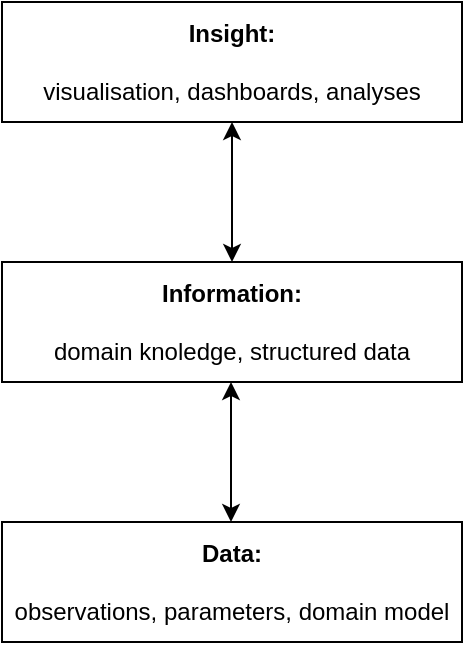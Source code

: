 <mxfile>
    <diagram id="lXdoRajmaMa5AJOiqRl4" name="Page-1">
        <mxGraphModel dx="392" dy="294" grid="1" gridSize="10" guides="1" tooltips="1" connect="1" arrows="1" fold="1" page="1" pageScale="1" pageWidth="850" pageHeight="1100" math="0" shadow="0">
            <root>
                <mxCell id="0"/>
                <mxCell id="1" parent="0"/>
                <mxCell id="2" value="&lt;b&gt;Insight:&lt;/b&gt;&lt;br&gt;&lt;br&gt;visualisation, dashboards, analyses" style="rounded=0;whiteSpace=wrap;html=1;fillColor=none;" vertex="1" parent="1">
                    <mxGeometry x="50" y="100" width="230" height="60" as="geometry"/>
                </mxCell>
                <mxCell id="3" value="" style="endArrow=classic;startArrow=classic;html=1;exitX=0.5;exitY=1;exitDx=0;exitDy=0;" edge="1" parent="1" source="2">
                    <mxGeometry width="50" height="50" relative="1" as="geometry">
                        <mxPoint x="180" y="160" as="sourcePoint"/>
                        <mxPoint x="165" y="230" as="targetPoint"/>
                    </mxGeometry>
                </mxCell>
                <mxCell id="4" value="&lt;b&gt;Information:&lt;/b&gt;&lt;br&gt;&lt;br&gt;domain knoledge, structured data" style="rounded=0;whiteSpace=wrap;html=1;fillColor=none;" vertex="1" parent="1">
                    <mxGeometry x="50" y="230" width="230" height="60" as="geometry"/>
                </mxCell>
                <mxCell id="6" value="" style="endArrow=classic;startArrow=classic;html=1;exitX=0.5;exitY=1;exitDx=0;exitDy=0;" edge="1" parent="1">
                    <mxGeometry width="50" height="50" relative="1" as="geometry">
                        <mxPoint x="164.5" y="290" as="sourcePoint"/>
                        <mxPoint x="164.5" y="360" as="targetPoint"/>
                    </mxGeometry>
                </mxCell>
                <mxCell id="7" value="&lt;b&gt;Data:&lt;/b&gt;&lt;br&gt;&lt;br&gt;observations, parameters, domain model" style="rounded=0;whiteSpace=wrap;html=1;fillColor=none;" vertex="1" parent="1">
                    <mxGeometry x="50" y="360" width="230" height="60" as="geometry"/>
                </mxCell>
            </root>
        </mxGraphModel>
    </diagram>
</mxfile>